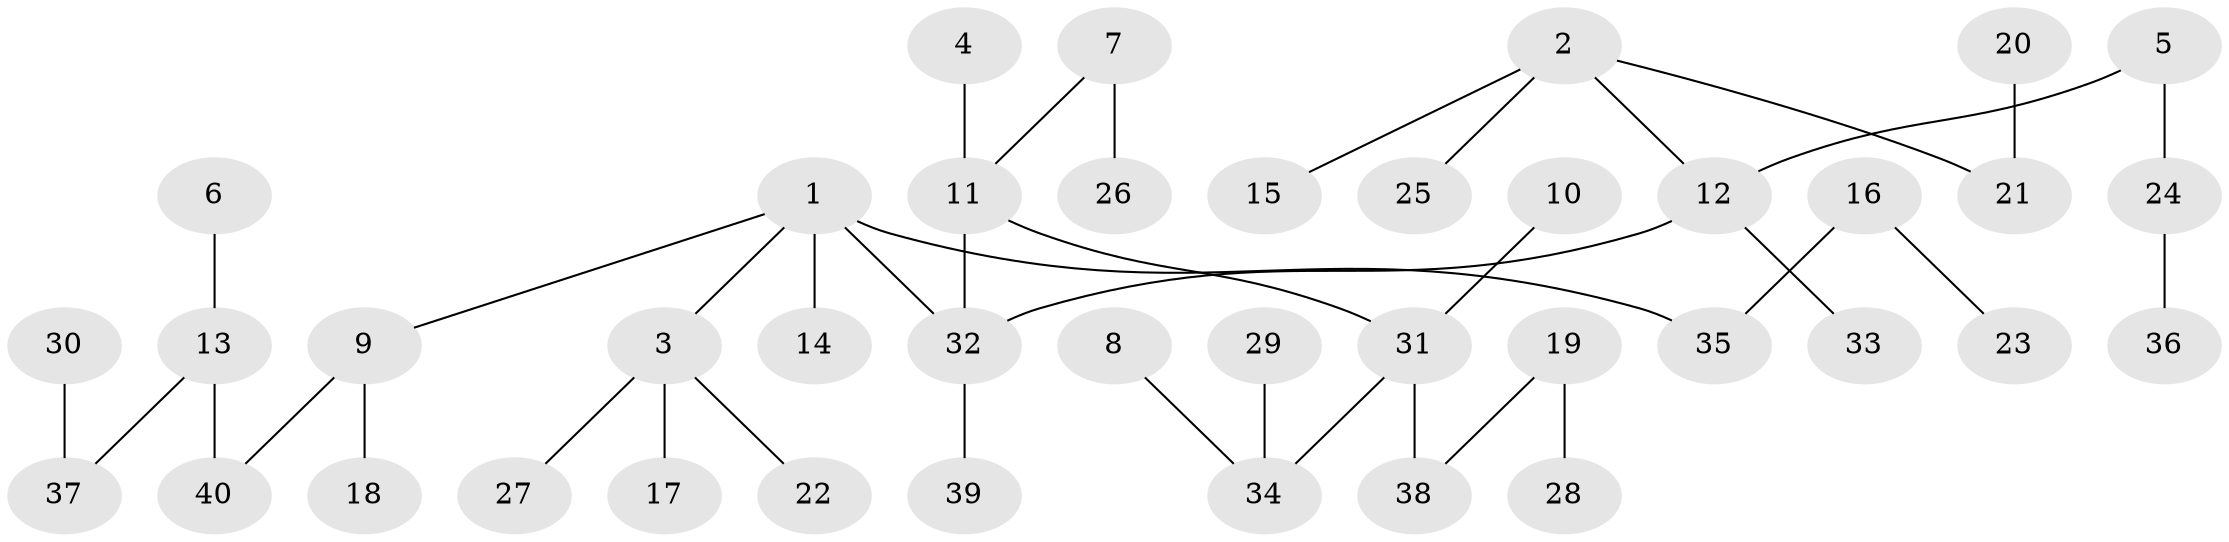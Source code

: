 // original degree distribution, {4: 0.10126582278481013, 6: 0.02531645569620253, 3: 0.0759493670886076, 5: 0.02531645569620253, 2: 0.2911392405063291, 1: 0.4810126582278481}
// Generated by graph-tools (version 1.1) at 2025/02/03/09/25 03:02:29]
// undirected, 40 vertices, 39 edges
graph export_dot {
graph [start="1"]
  node [color=gray90,style=filled];
  1;
  2;
  3;
  4;
  5;
  6;
  7;
  8;
  9;
  10;
  11;
  12;
  13;
  14;
  15;
  16;
  17;
  18;
  19;
  20;
  21;
  22;
  23;
  24;
  25;
  26;
  27;
  28;
  29;
  30;
  31;
  32;
  33;
  34;
  35;
  36;
  37;
  38;
  39;
  40;
  1 -- 3 [weight=1.0];
  1 -- 9 [weight=1.0];
  1 -- 14 [weight=1.0];
  1 -- 32 [weight=1.0];
  1 -- 35 [weight=1.0];
  2 -- 12 [weight=1.0];
  2 -- 15 [weight=1.0];
  2 -- 21 [weight=1.0];
  2 -- 25 [weight=1.0];
  3 -- 17 [weight=1.0];
  3 -- 22 [weight=1.0];
  3 -- 27 [weight=1.0];
  4 -- 11 [weight=1.0];
  5 -- 12 [weight=1.0];
  5 -- 24 [weight=1.0];
  6 -- 13 [weight=1.0];
  7 -- 11 [weight=1.0];
  7 -- 26 [weight=1.0];
  8 -- 34 [weight=1.0];
  9 -- 18 [weight=1.0];
  9 -- 40 [weight=1.0];
  10 -- 31 [weight=1.0];
  11 -- 31 [weight=1.0];
  11 -- 32 [weight=1.0];
  12 -- 32 [weight=1.0];
  12 -- 33 [weight=1.0];
  13 -- 37 [weight=1.0];
  13 -- 40 [weight=1.0];
  16 -- 23 [weight=1.0];
  16 -- 35 [weight=1.0];
  19 -- 28 [weight=1.0];
  19 -- 38 [weight=1.0];
  20 -- 21 [weight=1.0];
  24 -- 36 [weight=1.0];
  29 -- 34 [weight=1.0];
  30 -- 37 [weight=1.0];
  31 -- 34 [weight=1.0];
  31 -- 38 [weight=1.0];
  32 -- 39 [weight=1.0];
}
